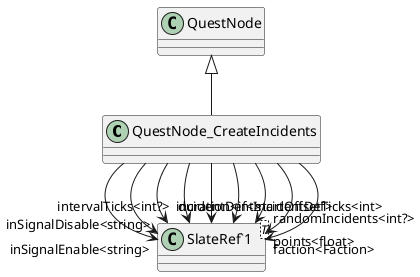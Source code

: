 @startuml
class QuestNode_CreateIncidents {
}
class "SlateRef`1"<T> {
}
QuestNode <|-- QuestNode_CreateIncidents
QuestNode_CreateIncidents --> "inSignalEnable<string>" "SlateRef`1"
QuestNode_CreateIncidents --> "inSignalDisable<string>" "SlateRef`1"
QuestNode_CreateIncidents --> "incidentDef<IncidentDef>" "SlateRef`1"
QuestNode_CreateIncidents --> "intervalTicks<int?>" "SlateRef`1"
QuestNode_CreateIncidents --> "randomIncidents<int?>" "SlateRef`1"
QuestNode_CreateIncidents --> "startOffsetTicks<int>" "SlateRef`1"
QuestNode_CreateIncidents --> "duration<int>" "SlateRef`1"
QuestNode_CreateIncidents --> "points<float>" "SlateRef`1"
QuestNode_CreateIncidents --> "faction<Faction>" "SlateRef`1"
@enduml
